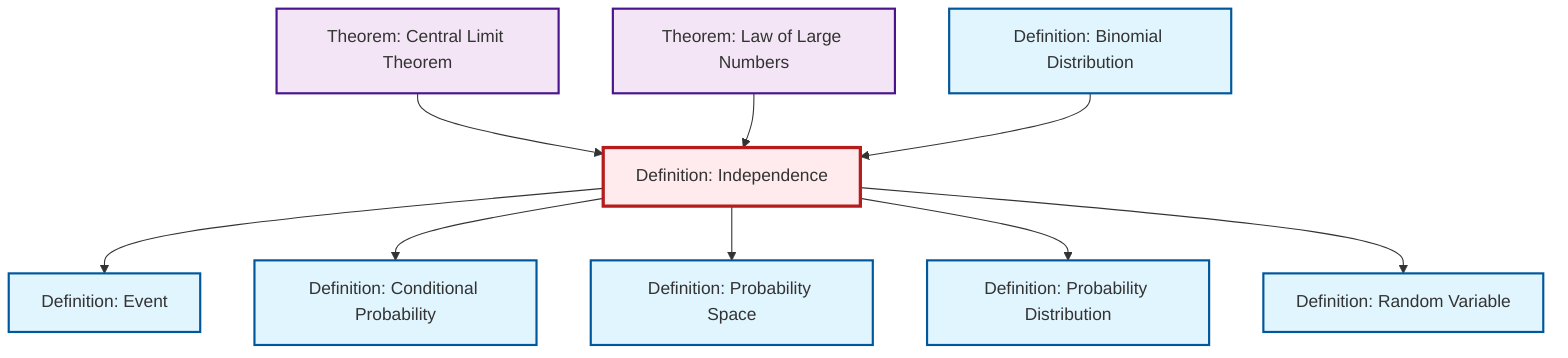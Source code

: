 graph TD
    classDef definition fill:#e1f5fe,stroke:#01579b,stroke-width:2px
    classDef theorem fill:#f3e5f5,stroke:#4a148c,stroke-width:2px
    classDef axiom fill:#fff3e0,stroke:#e65100,stroke-width:2px
    classDef example fill:#e8f5e9,stroke:#1b5e20,stroke-width:2px
    classDef current fill:#ffebee,stroke:#b71c1c,stroke-width:3px
    def-independence["Definition: Independence"]:::definition
    thm-central-limit["Theorem: Central Limit Theorem"]:::theorem
    def-conditional-probability["Definition: Conditional Probability"]:::definition
    def-binomial-distribution["Definition: Binomial Distribution"]:::definition
    def-probability-space["Definition: Probability Space"]:::definition
    thm-law-of-large-numbers["Theorem: Law of Large Numbers"]:::theorem
    def-probability-distribution["Definition: Probability Distribution"]:::definition
    def-event["Definition: Event"]:::definition
    def-random-variable["Definition: Random Variable"]:::definition
    def-independence --> def-event
    def-independence --> def-conditional-probability
    def-independence --> def-probability-space
    def-independence --> def-probability-distribution
    thm-central-limit --> def-independence
    def-independence --> def-random-variable
    thm-law-of-large-numbers --> def-independence
    def-binomial-distribution --> def-independence
    class def-independence current